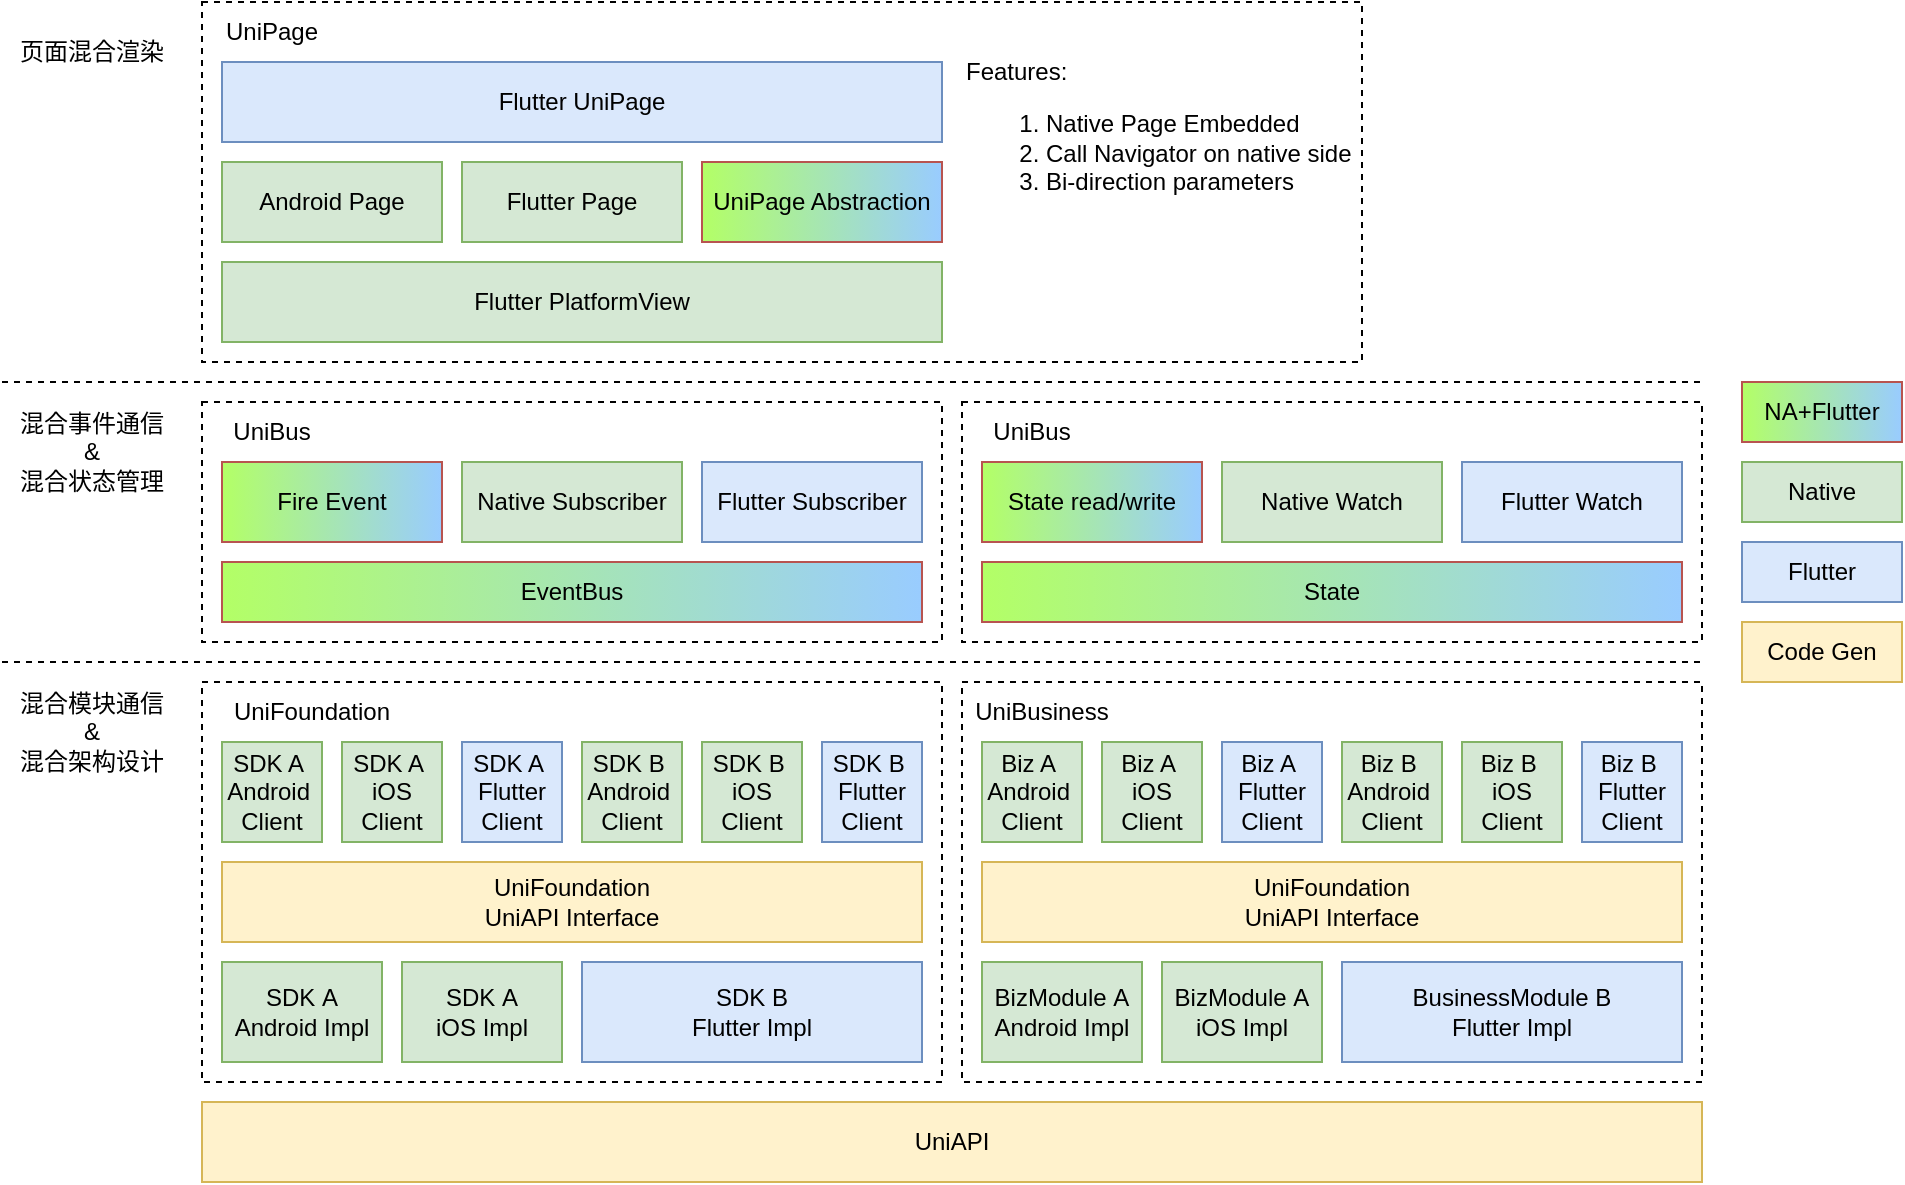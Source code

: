 <mxfile version="27.0.5">
  <diagram name="第 1 页" id="3LCFj-ODNXD4JCmM6o1J">
    <mxGraphModel dx="935" dy="1838" grid="1" gridSize="10" guides="1" tooltips="1" connect="1" arrows="1" fold="1" page="1" pageScale="1" pageWidth="827" pageHeight="1169" math="0" shadow="0">
      <root>
        <mxCell id="0" />
        <mxCell id="1" parent="0" />
        <mxCell id="_zpeFa89MfL5RgfBDyw3-73" value="" style="rounded=0;whiteSpace=wrap;html=1;dashed=1;" vertex="1" parent="1">
          <mxGeometry x="190" y="-30" width="580" height="180" as="geometry" />
        </mxCell>
        <mxCell id="_zpeFa89MfL5RgfBDyw3-24" value="" style="rounded=0;whiteSpace=wrap;html=1;dashed=1;" vertex="1" parent="1">
          <mxGeometry x="190" y="310" width="370" height="200" as="geometry" />
        </mxCell>
        <mxCell id="_zpeFa89MfL5RgfBDyw3-2" value="混合模块通信&lt;div&gt;&amp;amp;&lt;br&gt;&lt;div&gt;混合架构设计&lt;/div&gt;&lt;/div&gt;" style="text;html=1;align=center;verticalAlign=middle;whiteSpace=wrap;rounded=0;" vertex="1" parent="1">
          <mxGeometry x="90" y="310" width="90" height="50" as="geometry" />
        </mxCell>
        <mxCell id="_zpeFa89MfL5RgfBDyw3-3" value="SDK&amp;nbsp;&lt;span style=&quot;background-color: transparent; color: light-dark(rgb(0, 0, 0), rgb(255, 255, 255));&quot;&gt;A&lt;/span&gt;&lt;div&gt;&lt;span style=&quot;background-color: transparent; color: light-dark(rgb(0, 0, 0), rgb(255, 255, 255));&quot;&gt;Android Impl&lt;/span&gt;&lt;/div&gt;" style="rounded=0;whiteSpace=wrap;html=1;fillColor=#d5e8d4;strokeColor=#82b366;" vertex="1" parent="1">
          <mxGeometry x="200" y="450" width="80" height="50" as="geometry" />
        </mxCell>
        <mxCell id="_zpeFa89MfL5RgfBDyw3-7" value="" style="endArrow=none;dashed=1;html=1;rounded=0;" edge="1" parent="1">
          <mxGeometry width="50" height="50" relative="1" as="geometry">
            <mxPoint x="90" y="300" as="sourcePoint" />
            <mxPoint x="940" y="300" as="targetPoint" />
          </mxGeometry>
        </mxCell>
        <mxCell id="_zpeFa89MfL5RgfBDyw3-9" value="UniFoundation&lt;div&gt;&lt;span style=&quot;background-color: transparent; color: light-dark(rgb(0, 0, 0), rgb(255, 255, 255));&quot;&gt;UniAPI Interface&lt;/span&gt;&lt;/div&gt;" style="rounded=0;whiteSpace=wrap;html=1;fillColor=#fff2cc;strokeColor=#d6b656;" vertex="1" parent="1">
          <mxGeometry x="200" y="400" width="350" height="40" as="geometry" />
        </mxCell>
        <mxCell id="_zpeFa89MfL5RgfBDyw3-12" value="SDK B&lt;div&gt;Flutter Impl&lt;/div&gt;" style="rounded=0;whiteSpace=wrap;html=1;fillColor=#dae8fc;strokeColor=#6c8ebf;" vertex="1" parent="1">
          <mxGeometry x="380" y="450" width="170" height="50" as="geometry" />
        </mxCell>
        <mxCell id="_zpeFa89MfL5RgfBDyw3-25" value="UniFoundation" style="text;html=1;align=center;verticalAlign=middle;whiteSpace=wrap;rounded=0;" vertex="1" parent="1">
          <mxGeometry x="190" y="310" width="110" height="30" as="geometry" />
        </mxCell>
        <mxCell id="_zpeFa89MfL5RgfBDyw3-29" value="SDK A&amp;nbsp;&lt;div&gt;Android&amp;nbsp;&lt;/div&gt;&lt;div&gt;Client&lt;/div&gt;" style="rounded=0;whiteSpace=wrap;html=1;fillColor=#d5e8d4;strokeColor=#82b366;" vertex="1" parent="1">
          <mxGeometry x="200" y="340" width="50" height="50" as="geometry" />
        </mxCell>
        <mxCell id="_zpeFa89MfL5RgfBDyw3-30" value="Native" style="rounded=0;whiteSpace=wrap;html=1;fillColor=#d5e8d4;strokeColor=#82b366;" vertex="1" parent="1">
          <mxGeometry x="960" y="200" width="80" height="30" as="geometry" />
        </mxCell>
        <mxCell id="_zpeFa89MfL5RgfBDyw3-31" value="SDK A&lt;span style=&quot;background-color: transparent; color: light-dark(rgb(0, 0, 0), rgb(255, 255, 255));&quot;&gt;&amp;nbsp;&lt;/span&gt;&lt;div&gt;&lt;div&gt;iOS&lt;/div&gt;&lt;div&gt;Client&lt;/div&gt;&lt;/div&gt;" style="rounded=0;whiteSpace=wrap;html=1;fillColor=#d5e8d4;strokeColor=#82b366;" vertex="1" parent="1">
          <mxGeometry x="260" y="340" width="50" height="50" as="geometry" />
        </mxCell>
        <mxCell id="_zpeFa89MfL5RgfBDyw3-32" value="SDK A&lt;span style=&quot;background-color: transparent; color: light-dark(rgb(0, 0, 0), rgb(255, 255, 255));&quot;&gt;&amp;nbsp;&lt;/span&gt;&lt;div&gt;&lt;div&gt;Flutter&lt;/div&gt;&lt;div&gt;Client&lt;/div&gt;&lt;/div&gt;" style="rounded=0;whiteSpace=wrap;html=1;fillColor=#dae8fc;strokeColor=#6c8ebf;" vertex="1" parent="1">
          <mxGeometry x="320" y="340" width="50" height="50" as="geometry" />
        </mxCell>
        <mxCell id="_zpeFa89MfL5RgfBDyw3-34" value="SDK&amp;nbsp;&lt;span style=&quot;background-color: transparent; color: light-dark(rgb(0, 0, 0), rgb(255, 255, 255));&quot;&gt;A&lt;/span&gt;&lt;div&gt;&lt;span style=&quot;background-color: transparent; color: light-dark(rgb(0, 0, 0), rgb(255, 255, 255));&quot;&gt;iOS Impl&lt;/span&gt;&lt;/div&gt;" style="rounded=0;whiteSpace=wrap;html=1;fillColor=#d5e8d4;strokeColor=#82b366;" vertex="1" parent="1">
          <mxGeometry x="290" y="450" width="80" height="50" as="geometry" />
        </mxCell>
        <mxCell id="_zpeFa89MfL5RgfBDyw3-36" value="SDK B&amp;nbsp;&lt;div&gt;Android&amp;nbsp;&lt;/div&gt;&lt;div&gt;Client&lt;/div&gt;" style="rounded=0;whiteSpace=wrap;html=1;fillColor=#d5e8d4;strokeColor=#82b366;" vertex="1" parent="1">
          <mxGeometry x="380" y="340" width="50" height="50" as="geometry" />
        </mxCell>
        <mxCell id="_zpeFa89MfL5RgfBDyw3-38" value="SDK B&lt;span style=&quot;background-color: transparent; color: light-dark(rgb(0, 0, 0), rgb(255, 255, 255));&quot;&gt;&amp;nbsp;&lt;/span&gt;&lt;div&gt;&lt;div&gt;iOS&lt;/div&gt;&lt;div&gt;Client&lt;/div&gt;&lt;/div&gt;" style="rounded=0;whiteSpace=wrap;html=1;fillColor=#d5e8d4;strokeColor=#82b366;" vertex="1" parent="1">
          <mxGeometry x="440" y="340" width="50" height="50" as="geometry" />
        </mxCell>
        <mxCell id="_zpeFa89MfL5RgfBDyw3-39" value="SDK B&lt;span style=&quot;background-color: transparent; color: light-dark(rgb(0, 0, 0), rgb(255, 255, 255));&quot;&gt;&amp;nbsp;&lt;/span&gt;&lt;div&gt;&lt;div&gt;Flutter&lt;/div&gt;&lt;div&gt;Client&lt;/div&gt;&lt;/div&gt;" style="rounded=0;whiteSpace=wrap;html=1;fillColor=#dae8fc;strokeColor=#6c8ebf;" vertex="1" parent="1">
          <mxGeometry x="500" y="340" width="50" height="50" as="geometry" />
        </mxCell>
        <mxCell id="_zpeFa89MfL5RgfBDyw3-40" value="" style="rounded=0;whiteSpace=wrap;html=1;dashed=1;" vertex="1" parent="1">
          <mxGeometry x="570" y="310" width="370" height="200" as="geometry" />
        </mxCell>
        <mxCell id="_zpeFa89MfL5RgfBDyw3-41" value="BizModule&amp;nbsp;&lt;span style=&quot;background-color: transparent; color: light-dark(rgb(0, 0, 0), rgb(255, 255, 255));&quot;&gt;A&lt;/span&gt;&lt;div&gt;&lt;span style=&quot;background-color: transparent; color: light-dark(rgb(0, 0, 0), rgb(255, 255, 255));&quot;&gt;Android Impl&lt;/span&gt;&lt;/div&gt;" style="rounded=0;whiteSpace=wrap;html=1;fillColor=#d5e8d4;strokeColor=#82b366;" vertex="1" parent="1">
          <mxGeometry x="580" y="450" width="80" height="50" as="geometry" />
        </mxCell>
        <mxCell id="_zpeFa89MfL5RgfBDyw3-42" value="UniFoundation&lt;div&gt;UniAPI Interface&lt;/div&gt;" style="rounded=0;whiteSpace=wrap;html=1;fillColor=#fff2cc;strokeColor=#d6b656;" vertex="1" parent="1">
          <mxGeometry x="580" y="400" width="350" height="40" as="geometry" />
        </mxCell>
        <mxCell id="_zpeFa89MfL5RgfBDyw3-43" value="BusinessModule B&lt;div&gt;Flutter Impl&lt;/div&gt;" style="rounded=0;whiteSpace=wrap;html=1;fillColor=#dae8fc;strokeColor=#6c8ebf;" vertex="1" parent="1">
          <mxGeometry x="760" y="450" width="170" height="50" as="geometry" />
        </mxCell>
        <mxCell id="_zpeFa89MfL5RgfBDyw3-44" value="UniBusiness" style="text;html=1;align=center;verticalAlign=middle;whiteSpace=wrap;rounded=0;" vertex="1" parent="1">
          <mxGeometry x="570" y="310" width="80" height="30" as="geometry" />
        </mxCell>
        <mxCell id="_zpeFa89MfL5RgfBDyw3-45" value="Biz A&amp;nbsp;&lt;div&gt;Android&amp;nbsp;&lt;/div&gt;&lt;div&gt;Client&lt;/div&gt;" style="rounded=0;whiteSpace=wrap;html=1;fillColor=#d5e8d4;strokeColor=#82b366;" vertex="1" parent="1">
          <mxGeometry x="580" y="340" width="50" height="50" as="geometry" />
        </mxCell>
        <mxCell id="_zpeFa89MfL5RgfBDyw3-46" value="Biz A&lt;span style=&quot;background-color: transparent; color: light-dark(rgb(0, 0, 0), rgb(255, 255, 255));&quot;&gt;&amp;nbsp;&lt;/span&gt;&lt;div&gt;&lt;div&gt;iOS&lt;/div&gt;&lt;div&gt;Client&lt;/div&gt;&lt;/div&gt;" style="rounded=0;whiteSpace=wrap;html=1;fillColor=#d5e8d4;strokeColor=#82b366;" vertex="1" parent="1">
          <mxGeometry x="640" y="340" width="50" height="50" as="geometry" />
        </mxCell>
        <mxCell id="_zpeFa89MfL5RgfBDyw3-47" value="Biz A&lt;span style=&quot;background-color: transparent; color: light-dark(rgb(0, 0, 0), rgb(255, 255, 255));&quot;&gt;&amp;nbsp;&lt;/span&gt;&lt;div&gt;&lt;div&gt;Flutter&lt;/div&gt;&lt;div&gt;Client&lt;/div&gt;&lt;/div&gt;" style="rounded=0;whiteSpace=wrap;html=1;fillColor=#dae8fc;strokeColor=#6c8ebf;" vertex="1" parent="1">
          <mxGeometry x="700" y="340" width="50" height="50" as="geometry" />
        </mxCell>
        <mxCell id="_zpeFa89MfL5RgfBDyw3-48" value="BizModule&amp;nbsp;&lt;span style=&quot;background-color: transparent; color: light-dark(rgb(0, 0, 0), rgb(255, 255, 255));&quot;&gt;A&lt;/span&gt;&lt;div&gt;&lt;span style=&quot;background-color: transparent; color: light-dark(rgb(0, 0, 0), rgb(255, 255, 255));&quot;&gt;iOS Impl&lt;/span&gt;&lt;/div&gt;" style="rounded=0;whiteSpace=wrap;html=1;fillColor=#d5e8d4;strokeColor=#82b366;" vertex="1" parent="1">
          <mxGeometry x="670" y="450" width="80" height="50" as="geometry" />
        </mxCell>
        <mxCell id="_zpeFa89MfL5RgfBDyw3-49" value="Biz B&amp;nbsp;&lt;div&gt;Android&amp;nbsp;&lt;/div&gt;&lt;div&gt;Client&lt;/div&gt;" style="rounded=0;whiteSpace=wrap;html=1;fillColor=#d5e8d4;strokeColor=#82b366;" vertex="1" parent="1">
          <mxGeometry x="760" y="340" width="50" height="50" as="geometry" />
        </mxCell>
        <mxCell id="_zpeFa89MfL5RgfBDyw3-50" value="Biz B&lt;span style=&quot;background-color: transparent; color: light-dark(rgb(0, 0, 0), rgb(255, 255, 255));&quot;&gt;&amp;nbsp;&lt;/span&gt;&lt;div&gt;&lt;div&gt;iOS&lt;/div&gt;&lt;div&gt;Client&lt;/div&gt;&lt;/div&gt;" style="rounded=0;whiteSpace=wrap;html=1;fillColor=#d5e8d4;strokeColor=#82b366;" vertex="1" parent="1">
          <mxGeometry x="820" y="340" width="50" height="50" as="geometry" />
        </mxCell>
        <mxCell id="_zpeFa89MfL5RgfBDyw3-51" value="Biz B&lt;span style=&quot;background-color: transparent; color: light-dark(rgb(0, 0, 0), rgb(255, 255, 255));&quot;&gt;&amp;nbsp;&lt;/span&gt;&lt;div&gt;&lt;div&gt;Flutter&lt;/div&gt;&lt;div&gt;Client&lt;/div&gt;&lt;/div&gt;" style="rounded=0;whiteSpace=wrap;html=1;fillColor=#dae8fc;strokeColor=#6c8ebf;" vertex="1" parent="1">
          <mxGeometry x="880" y="340" width="50" height="50" as="geometry" />
        </mxCell>
        <mxCell id="_zpeFa89MfL5RgfBDyw3-52" value="Flutter" style="rounded=0;whiteSpace=wrap;html=1;fillColor=#dae8fc;strokeColor=#6c8ebf;" vertex="1" parent="1">
          <mxGeometry x="960" y="240" width="80" height="30" as="geometry" />
        </mxCell>
        <mxCell id="_zpeFa89MfL5RgfBDyw3-53" value="Code Gen" style="rounded=0;whiteSpace=wrap;html=1;fillColor=#fff2cc;strokeColor=#d6b656;" vertex="1" parent="1">
          <mxGeometry x="960" y="280" width="80" height="30" as="geometry" />
        </mxCell>
        <mxCell id="_zpeFa89MfL5RgfBDyw3-54" value="UniAPI" style="rounded=0;whiteSpace=wrap;html=1;fillColor=#fff2cc;strokeColor=#d6b656;" vertex="1" parent="1">
          <mxGeometry x="190" y="520" width="750" height="40" as="geometry" />
        </mxCell>
        <mxCell id="_zpeFa89MfL5RgfBDyw3-56" value="" style="rounded=0;whiteSpace=wrap;html=1;dashed=1;" vertex="1" parent="1">
          <mxGeometry x="190" y="170" width="370" height="120" as="geometry" />
        </mxCell>
        <mxCell id="_zpeFa89MfL5RgfBDyw3-58" value="NA+Flutter" style="rounded=0;whiteSpace=wrap;html=1;fillColor=#B3FF66;strokeColor=#b85450;gradientColor=#99CCFF;gradientDirection=east;" vertex="1" parent="1">
          <mxGeometry x="960" y="160" width="80" height="30" as="geometry" />
        </mxCell>
        <mxCell id="_zpeFa89MfL5RgfBDyw3-59" value="EventBus" style="rounded=0;whiteSpace=wrap;html=1;fillColor=#B3FF66;strokeColor=#b85450;gradientColor=#99CCFF;gradientDirection=east;" vertex="1" parent="1">
          <mxGeometry x="200" y="250" width="350" height="30" as="geometry" />
        </mxCell>
        <mxCell id="_zpeFa89MfL5RgfBDyw3-60" value="Native Subscriber" style="rounded=0;whiteSpace=wrap;html=1;fillColor=#d5e8d4;strokeColor=#82b366;" vertex="1" parent="1">
          <mxGeometry x="320" y="200" width="110" height="40" as="geometry" />
        </mxCell>
        <mxCell id="_zpeFa89MfL5RgfBDyw3-61" value="Flutter Subscriber" style="rounded=0;whiteSpace=wrap;html=1;fillColor=#dae8fc;strokeColor=#6c8ebf;" vertex="1" parent="1">
          <mxGeometry x="440" y="200" width="110" height="40" as="geometry" />
        </mxCell>
        <mxCell id="_zpeFa89MfL5RgfBDyw3-62" value="Fire Event" style="rounded=0;whiteSpace=wrap;html=1;fillColor=#B3FF66;strokeColor=#b85450;gradientColor=#99CCFF;gradientDirection=east;" vertex="1" parent="1">
          <mxGeometry x="200" y="200" width="110" height="40" as="geometry" />
        </mxCell>
        <mxCell id="_zpeFa89MfL5RgfBDyw3-63" value="UniBus" style="text;html=1;align=center;verticalAlign=middle;whiteSpace=wrap;rounded=0;" vertex="1" parent="1">
          <mxGeometry x="190" y="170" width="70" height="30" as="geometry" />
        </mxCell>
        <mxCell id="_zpeFa89MfL5RgfBDyw3-64" value="混合事件通信&lt;div&gt;&amp;amp;&lt;br&gt;&lt;div&gt;混合状态管理&lt;/div&gt;&lt;/div&gt;" style="text;html=1;align=center;verticalAlign=middle;whiteSpace=wrap;rounded=0;" vertex="1" parent="1">
          <mxGeometry x="90" y="170" width="90" height="50" as="geometry" />
        </mxCell>
        <mxCell id="_zpeFa89MfL5RgfBDyw3-65" value="" style="rounded=0;whiteSpace=wrap;html=1;dashed=1;" vertex="1" parent="1">
          <mxGeometry x="570" y="170" width="370" height="120" as="geometry" />
        </mxCell>
        <mxCell id="_zpeFa89MfL5RgfBDyw3-66" value="State" style="rounded=0;whiteSpace=wrap;html=1;fillColor=#B3FF66;strokeColor=#b85450;gradientColor=#99CCFF;gradientDirection=east;" vertex="1" parent="1">
          <mxGeometry x="580" y="250" width="350" height="30" as="geometry" />
        </mxCell>
        <mxCell id="_zpeFa89MfL5RgfBDyw3-67" value="Native Watch" style="rounded=0;whiteSpace=wrap;html=1;fillColor=#d5e8d4;strokeColor=#82b366;" vertex="1" parent="1">
          <mxGeometry x="700" y="200" width="110" height="40" as="geometry" />
        </mxCell>
        <mxCell id="_zpeFa89MfL5RgfBDyw3-68" value="Flutter Watch" style="rounded=0;whiteSpace=wrap;html=1;fillColor=#dae8fc;strokeColor=#6c8ebf;" vertex="1" parent="1">
          <mxGeometry x="820" y="200" width="110" height="40" as="geometry" />
        </mxCell>
        <mxCell id="_zpeFa89MfL5RgfBDyw3-69" value="State read/write" style="rounded=0;whiteSpace=wrap;html=1;fillColor=#B3FF66;strokeColor=#b85450;gradientColor=#99CCFF;gradientDirection=east;" vertex="1" parent="1">
          <mxGeometry x="580" y="200" width="110" height="40" as="geometry" />
        </mxCell>
        <mxCell id="_zpeFa89MfL5RgfBDyw3-70" value="UniBus" style="text;html=1;align=center;verticalAlign=middle;whiteSpace=wrap;rounded=0;" vertex="1" parent="1">
          <mxGeometry x="570" y="170" width="70" height="30" as="geometry" />
        </mxCell>
        <mxCell id="_zpeFa89MfL5RgfBDyw3-71" value="" style="endArrow=none;dashed=1;html=1;rounded=0;" edge="1" parent="1">
          <mxGeometry width="50" height="50" relative="1" as="geometry">
            <mxPoint x="90" y="160" as="sourcePoint" />
            <mxPoint x="940" y="160" as="targetPoint" />
          </mxGeometry>
        </mxCell>
        <mxCell id="_zpeFa89MfL5RgfBDyw3-72" value="Flutter PlatformView" style="rounded=0;whiteSpace=wrap;html=1;fillColor=#d5e8d4;strokeColor=#82b366;" vertex="1" parent="1">
          <mxGeometry x="200" y="100" width="360" height="40" as="geometry" />
        </mxCell>
        <mxCell id="_zpeFa89MfL5RgfBDyw3-77" value="Android Page" style="rounded=0;whiteSpace=wrap;html=1;fillColor=#d5e8d4;strokeColor=#82b366;" vertex="1" parent="1">
          <mxGeometry x="200" y="50" width="110" height="40" as="geometry" />
        </mxCell>
        <mxCell id="_zpeFa89MfL5RgfBDyw3-78" value="Flutter Page" style="rounded=0;whiteSpace=wrap;html=1;fillColor=#d5e8d4;strokeColor=#82b366;" vertex="1" parent="1">
          <mxGeometry x="320" y="50" width="110" height="40" as="geometry" />
        </mxCell>
        <mxCell id="_zpeFa89MfL5RgfBDyw3-80" value="UniPage Abstraction" style="rounded=0;whiteSpace=wrap;html=1;fillColor=#B3FF66;strokeColor=#b85450;gradientColor=#99CCFF;gradientDirection=east;" vertex="1" parent="1">
          <mxGeometry x="440" y="50" width="120" height="40" as="geometry" />
        </mxCell>
        <mxCell id="_zpeFa89MfL5RgfBDyw3-81" value="Flutter UniPage" style="rounded=0;whiteSpace=wrap;html=1;fillColor=#dae8fc;strokeColor=#6c8ebf;" vertex="1" parent="1">
          <mxGeometry x="200" width="360" height="40" as="geometry" />
        </mxCell>
        <mxCell id="_zpeFa89MfL5RgfBDyw3-82" value="&lt;div style=&quot;&quot;&gt;Features:&lt;/div&gt;&lt;ol&gt;&lt;li style=&quot;&quot;&gt;Native Page&amp;nbsp;&lt;span style=&quot;background-color: transparent; color: light-dark(rgb(0, 0, 0), rgb(255, 255, 255));&quot;&gt;Embedded&lt;/span&gt;&lt;/li&gt;&lt;li style=&quot;&quot;&gt;&lt;span style=&quot;background-color: transparent; color: light-dark(rgb(0, 0, 0), rgb(255, 255, 255));&quot;&gt;Call Navigator&amp;nbsp;&lt;/span&gt;on native side&lt;/li&gt;&lt;li style=&quot;&quot;&gt;&lt;span style=&quot;&quot;&gt;Bi-direction&amp;nbsp;&lt;/span&gt;parameters&lt;/li&gt;&lt;/ol&gt;" style="text;html=1;align=left;verticalAlign=middle;whiteSpace=wrap;rounded=0;" vertex="1" parent="1">
          <mxGeometry x="570" y="5" width="210" height="65" as="geometry" />
        </mxCell>
        <mxCell id="_zpeFa89MfL5RgfBDyw3-83" value="UniPage" style="text;html=1;align=center;verticalAlign=middle;whiteSpace=wrap;rounded=0;" vertex="1" parent="1">
          <mxGeometry x="190" y="-30" width="70" height="30" as="geometry" />
        </mxCell>
        <mxCell id="_zpeFa89MfL5RgfBDyw3-84" value="页面混合渲染" style="text;html=1;align=center;verticalAlign=middle;whiteSpace=wrap;rounded=0;" vertex="1" parent="1">
          <mxGeometry x="90" y="-30" width="90" height="50" as="geometry" />
        </mxCell>
      </root>
    </mxGraphModel>
  </diagram>
</mxfile>
